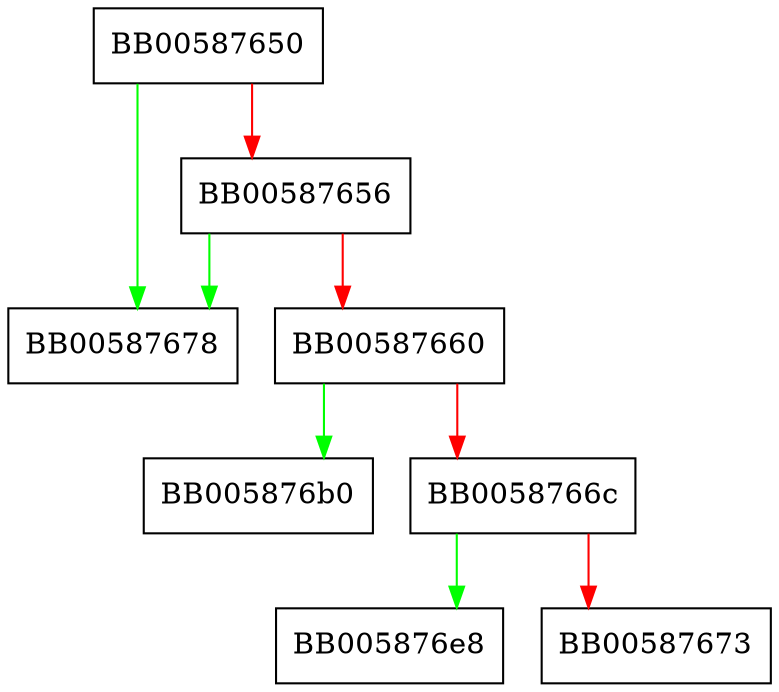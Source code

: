 digraph EC_KEY_generate_key {
  node [shape="box"];
  graph [splines=ortho];
  BB00587650 -> BB00587678 [color="green"];
  BB00587650 -> BB00587656 [color="red"];
  BB00587656 -> BB00587678 [color="green"];
  BB00587656 -> BB00587660 [color="red"];
  BB00587660 -> BB005876b0 [color="green"];
  BB00587660 -> BB0058766c [color="red"];
  BB0058766c -> BB005876e8 [color="green"];
  BB0058766c -> BB00587673 [color="red"];
}